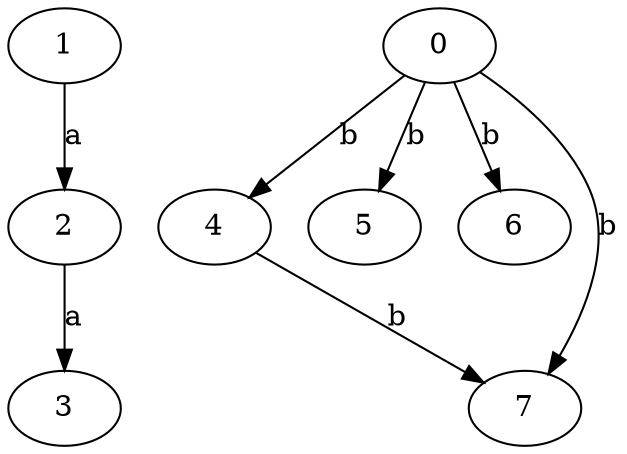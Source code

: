 strict digraph  {
1;
2;
3;
0;
4;
5;
6;
7;
1 -> 2  [label=a];
2 -> 3  [label=a];
0 -> 4  [label=b];
0 -> 5  [label=b];
0 -> 6  [label=b];
0 -> 7  [label=b];
4 -> 7  [label=b];
}
